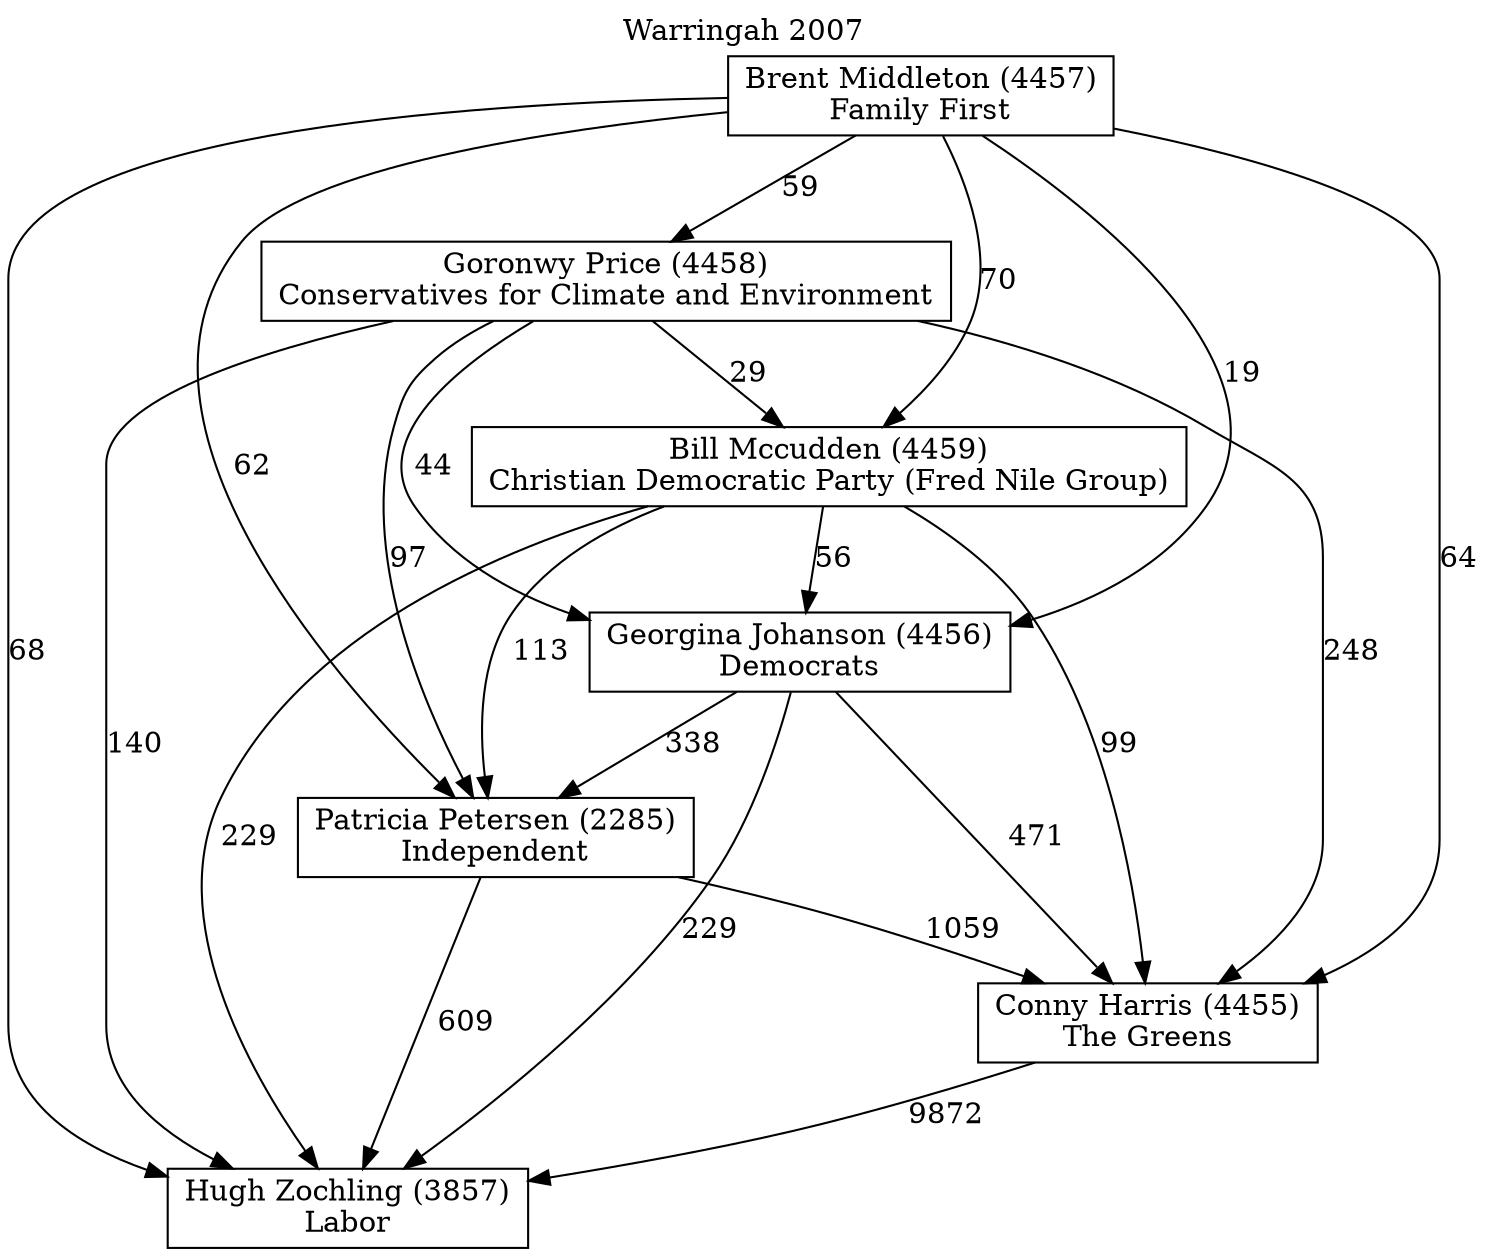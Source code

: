 // House preference flow
digraph "Hugh Zochling (3857)_Warringah_2007" {
	graph [label="Warringah 2007" labelloc=t mclimit=10]
	node [shape=box]
	"Bill Mccudden (4459)" [label="Bill Mccudden (4459)
Christian Democratic Party (Fred Nile Group)"]
	"Brent Middleton (4457)" [label="Brent Middleton (4457)
Family First"]
	"Conny Harris (4455)" [label="Conny Harris (4455)
The Greens"]
	"Georgina Johanson (4456)" [label="Georgina Johanson (4456)
Democrats"]
	"Goronwy Price (4458)" [label="Goronwy Price (4458)
Conservatives for Climate and Environment"]
	"Hugh Zochling (3857)" [label="Hugh Zochling (3857)
Labor"]
	"Patricia Petersen (2285)" [label="Patricia Petersen (2285)
Independent"]
	"Bill Mccudden (4459)" -> "Conny Harris (4455)" [label=99]
	"Bill Mccudden (4459)" -> "Georgina Johanson (4456)" [label=56]
	"Bill Mccudden (4459)" -> "Hugh Zochling (3857)" [label=229]
	"Bill Mccudden (4459)" -> "Patricia Petersen (2285)" [label=113]
	"Brent Middleton (4457)" -> "Bill Mccudden (4459)" [label=70]
	"Brent Middleton (4457)" -> "Conny Harris (4455)" [label=64]
	"Brent Middleton (4457)" -> "Georgina Johanson (4456)" [label=19]
	"Brent Middleton (4457)" -> "Goronwy Price (4458)" [label=59]
	"Brent Middleton (4457)" -> "Hugh Zochling (3857)" [label=68]
	"Brent Middleton (4457)" -> "Patricia Petersen (2285)" [label=62]
	"Conny Harris (4455)" -> "Hugh Zochling (3857)" [label=9872]
	"Georgina Johanson (4456)" -> "Conny Harris (4455)" [label=471]
	"Georgina Johanson (4456)" -> "Hugh Zochling (3857)" [label=229]
	"Georgina Johanson (4456)" -> "Patricia Petersen (2285)" [label=338]
	"Goronwy Price (4458)" -> "Bill Mccudden (4459)" [label=29]
	"Goronwy Price (4458)" -> "Conny Harris (4455)" [label=248]
	"Goronwy Price (4458)" -> "Georgina Johanson (4456)" [label=44]
	"Goronwy Price (4458)" -> "Hugh Zochling (3857)" [label=140]
	"Goronwy Price (4458)" -> "Patricia Petersen (2285)" [label=97]
	"Patricia Petersen (2285)" -> "Conny Harris (4455)" [label=1059]
	"Patricia Petersen (2285)" -> "Hugh Zochling (3857)" [label=609]
}
